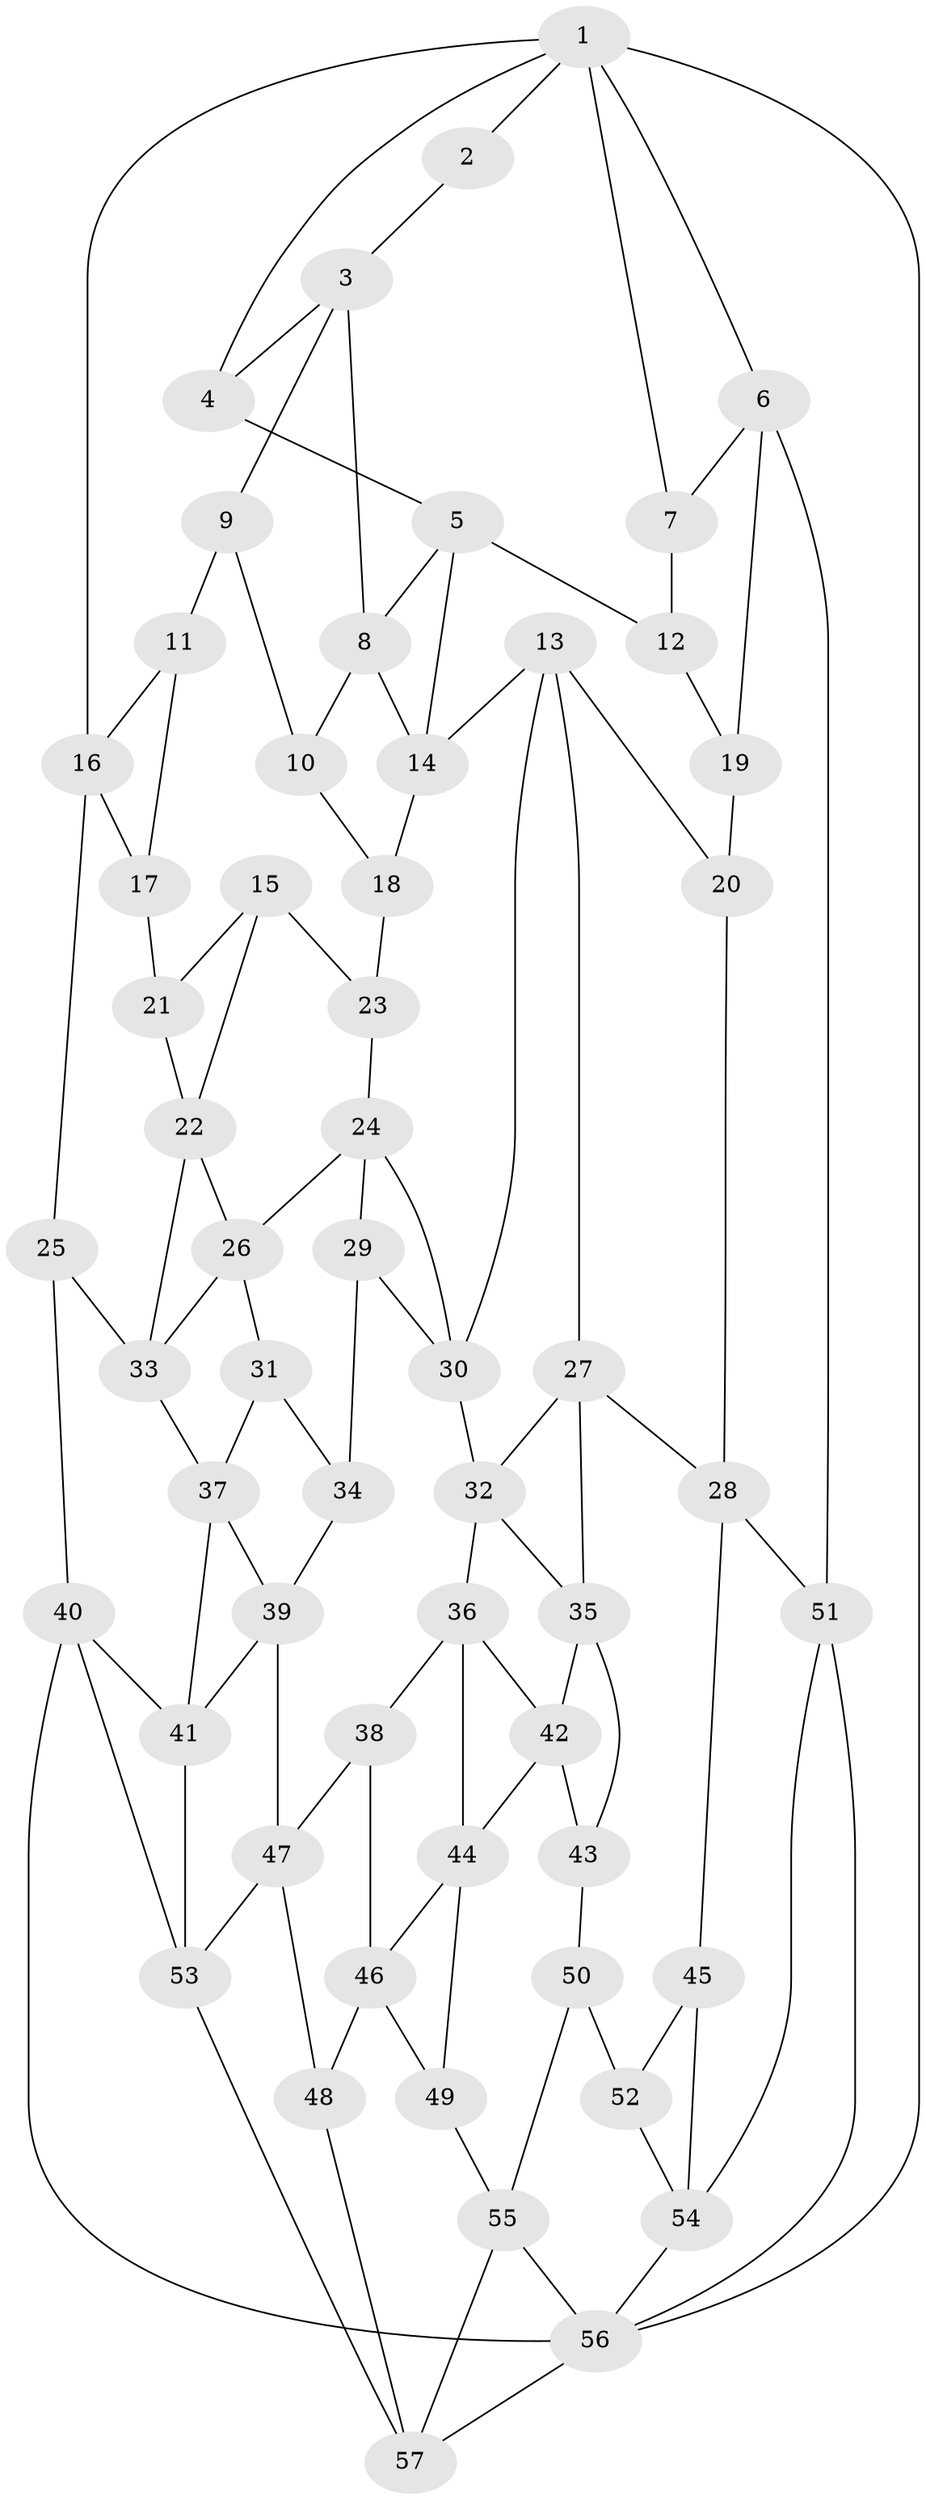 // original degree distribution, {3: 0.017543859649122806, 4: 0.2631578947368421, 6: 0.22807017543859648, 5: 0.49122807017543857}
// Generated by graph-tools (version 1.1) at 2025/03/03/09/25 03:03:28]
// undirected, 57 vertices, 103 edges
graph export_dot {
graph [start="1"]
  node [color=gray90,style=filled];
  1;
  2;
  3;
  4;
  5;
  6;
  7;
  8;
  9;
  10;
  11;
  12;
  13;
  14;
  15;
  16;
  17;
  18;
  19;
  20;
  21;
  22;
  23;
  24;
  25;
  26;
  27;
  28;
  29;
  30;
  31;
  32;
  33;
  34;
  35;
  36;
  37;
  38;
  39;
  40;
  41;
  42;
  43;
  44;
  45;
  46;
  47;
  48;
  49;
  50;
  51;
  52;
  53;
  54;
  55;
  56;
  57;
  1 -- 2 [weight=1.0];
  1 -- 4 [weight=1.0];
  1 -- 6 [weight=1.0];
  1 -- 7 [weight=1.0];
  1 -- 16 [weight=1.0];
  1 -- 56 [weight=1.0];
  2 -- 3 [weight=1.0];
  3 -- 4 [weight=1.0];
  3 -- 8 [weight=1.0];
  3 -- 9 [weight=1.0];
  4 -- 5 [weight=1.0];
  5 -- 8 [weight=1.0];
  5 -- 12 [weight=1.0];
  5 -- 14 [weight=1.0];
  6 -- 7 [weight=1.0];
  6 -- 19 [weight=1.0];
  6 -- 51 [weight=2.0];
  7 -- 12 [weight=2.0];
  8 -- 10 [weight=1.0];
  8 -- 14 [weight=1.0];
  9 -- 10 [weight=1.0];
  9 -- 11 [weight=2.0];
  10 -- 18 [weight=1.0];
  11 -- 16 [weight=1.0];
  11 -- 17 [weight=1.0];
  12 -- 19 [weight=1.0];
  13 -- 14 [weight=1.0];
  13 -- 20 [weight=1.0];
  13 -- 27 [weight=1.0];
  13 -- 30 [weight=1.0];
  14 -- 18 [weight=1.0];
  15 -- 21 [weight=1.0];
  15 -- 22 [weight=1.0];
  15 -- 23 [weight=1.0];
  16 -- 17 [weight=1.0];
  16 -- 25 [weight=1.0];
  17 -- 21 [weight=2.0];
  18 -- 23 [weight=2.0];
  19 -- 20 [weight=2.0];
  20 -- 28 [weight=1.0];
  21 -- 22 [weight=1.0];
  22 -- 26 [weight=1.0];
  22 -- 33 [weight=1.0];
  23 -- 24 [weight=1.0];
  24 -- 26 [weight=1.0];
  24 -- 29 [weight=1.0];
  24 -- 30 [weight=1.0];
  25 -- 33 [weight=1.0];
  25 -- 40 [weight=1.0];
  26 -- 31 [weight=1.0];
  26 -- 33 [weight=1.0];
  27 -- 28 [weight=1.0];
  27 -- 32 [weight=1.0];
  27 -- 35 [weight=1.0];
  28 -- 45 [weight=1.0];
  28 -- 51 [weight=1.0];
  29 -- 30 [weight=1.0];
  29 -- 34 [weight=2.0];
  30 -- 32 [weight=1.0];
  31 -- 34 [weight=1.0];
  31 -- 37 [weight=1.0];
  32 -- 35 [weight=1.0];
  32 -- 36 [weight=1.0];
  33 -- 37 [weight=1.0];
  34 -- 39 [weight=1.0];
  35 -- 42 [weight=1.0];
  35 -- 43 [weight=1.0];
  36 -- 38 [weight=1.0];
  36 -- 42 [weight=1.0];
  36 -- 44 [weight=1.0];
  37 -- 39 [weight=1.0];
  37 -- 41 [weight=1.0];
  38 -- 46 [weight=1.0];
  38 -- 47 [weight=1.0];
  39 -- 41 [weight=1.0];
  39 -- 47 [weight=1.0];
  40 -- 41 [weight=1.0];
  40 -- 53 [weight=1.0];
  40 -- 56 [weight=1.0];
  41 -- 53 [weight=1.0];
  42 -- 43 [weight=1.0];
  42 -- 44 [weight=1.0];
  43 -- 50 [weight=1.0];
  44 -- 46 [weight=1.0];
  44 -- 49 [weight=1.0];
  45 -- 52 [weight=1.0];
  45 -- 54 [weight=1.0];
  46 -- 48 [weight=1.0];
  46 -- 49 [weight=1.0];
  47 -- 48 [weight=1.0];
  47 -- 53 [weight=1.0];
  48 -- 57 [weight=1.0];
  49 -- 55 [weight=1.0];
  50 -- 52 [weight=2.0];
  50 -- 55 [weight=1.0];
  51 -- 54 [weight=1.0];
  51 -- 56 [weight=1.0];
  52 -- 54 [weight=1.0];
  53 -- 57 [weight=1.0];
  54 -- 56 [weight=1.0];
  55 -- 56 [weight=1.0];
  55 -- 57 [weight=1.0];
  56 -- 57 [weight=1.0];
}
